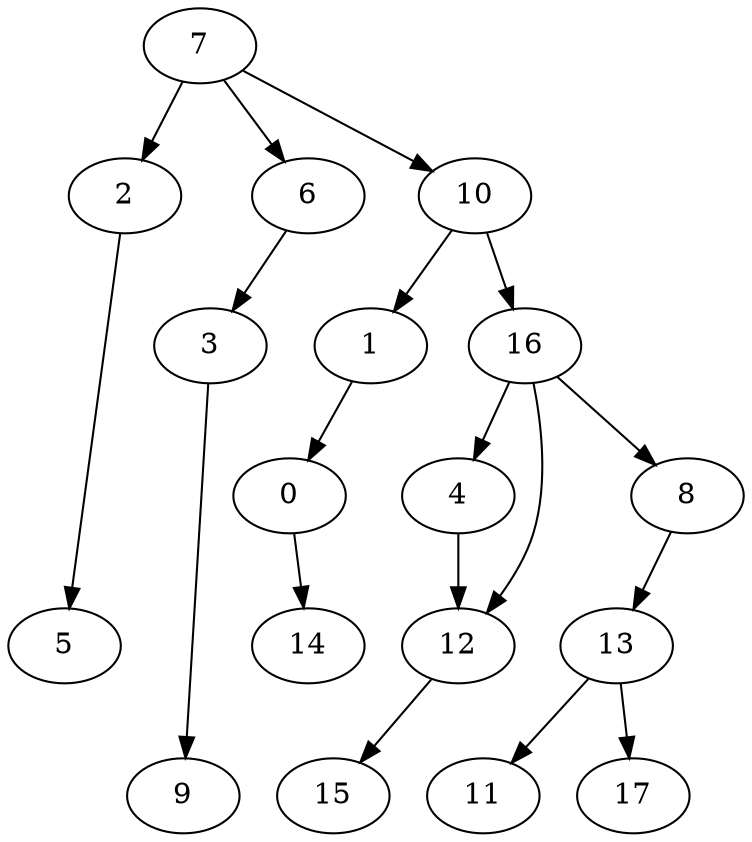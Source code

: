 digraph g {
0;
1;
2;
3;
4;
5;
6;
7;
8;
9;
10;
11;
12;
13;
14;
15;
16;
17;
0 -> 14 [weight=0];
1 -> 0 [weight=0];
2 -> 5 [weight=0];
3 -> 9 [weight=0];
4 -> 12 [weight=1];
6 -> 3 [weight=0];
7 -> 10 [weight=0];
7 -> 2 [weight=0];
7 -> 6 [weight=0];
8 -> 13 [weight=0];
10 -> 1 [weight=0];
10 -> 16 [weight=0];
12 -> 15 [weight=0];
13 -> 11 [weight=0];
13 -> 17 [weight=0];
16 -> 12 [weight=0];
16 -> 4 [weight=0];
16 -> 8 [weight=0];
}
